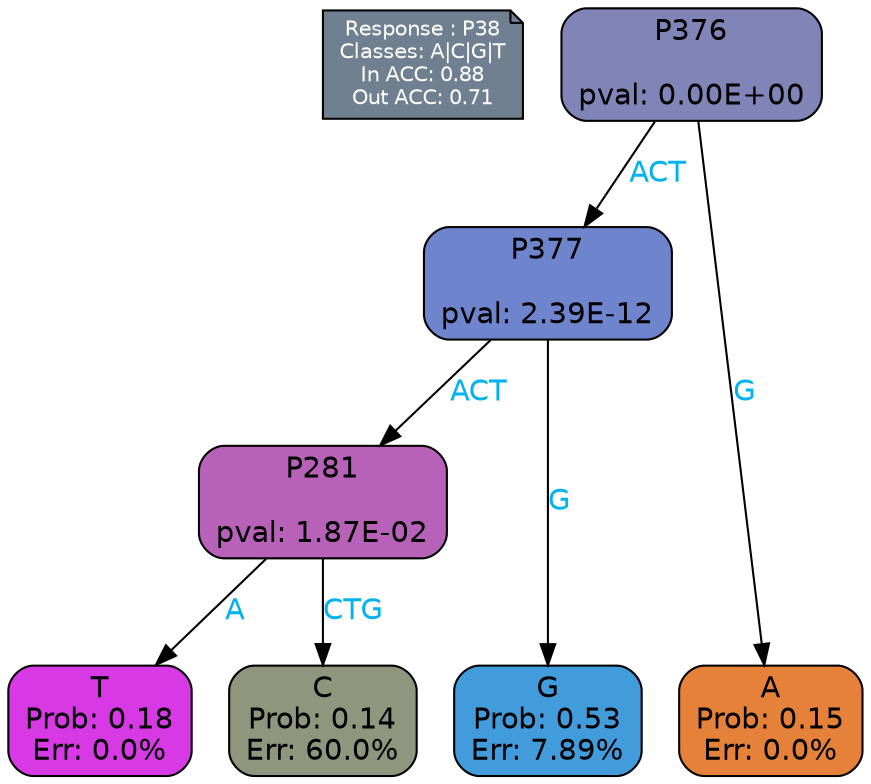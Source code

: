digraph Tree {
node [shape=box, style="filled, rounded", color="black", fontname=helvetica] ;
graph [ranksep=equally, splines=polylines, bgcolor=transparent, dpi=600] ;
edge [fontname=helvetica] ;
LEGEND [label="Response : P38
Classes: A|C|G|T
In ACC: 0.88
Out ACC: 0.71
",shape=note,align=left,style=filled,fillcolor="slategray",fontcolor="white",fontsize=10];1 [label="P376

pval: 0.00E+00", fillcolor="#8084b7"] ;
2 [label="P377

pval: 2.39E-12", fillcolor="#6e85ce"] ;
3 [label="P281

pval: 1.87E-02", fillcolor="#b861b8"] ;
4 [label="T
Prob: 0.18
Err: 0.0%", fillcolor="#d739e5"] ;
5 [label="C
Prob: 0.14
Err: 60.0%", fillcolor="#90967d"] ;
6 [label="G
Prob: 0.53
Err: 7.89%", fillcolor="#429bdb"] ;
7 [label="A
Prob: 0.15
Err: 0.0%", fillcolor="#e58139"] ;
1 -> 2 [label="ACT",fontcolor=deepskyblue2] ;
1 -> 7 [label="G",fontcolor=deepskyblue2] ;
2 -> 3 [label="ACT",fontcolor=deepskyblue2] ;
2 -> 6 [label="G",fontcolor=deepskyblue2] ;
3 -> 4 [label="A",fontcolor=deepskyblue2] ;
3 -> 5 [label="CTG",fontcolor=deepskyblue2] ;
{rank = same; 4;5;6;7;}{rank = same; LEGEND;1;}}